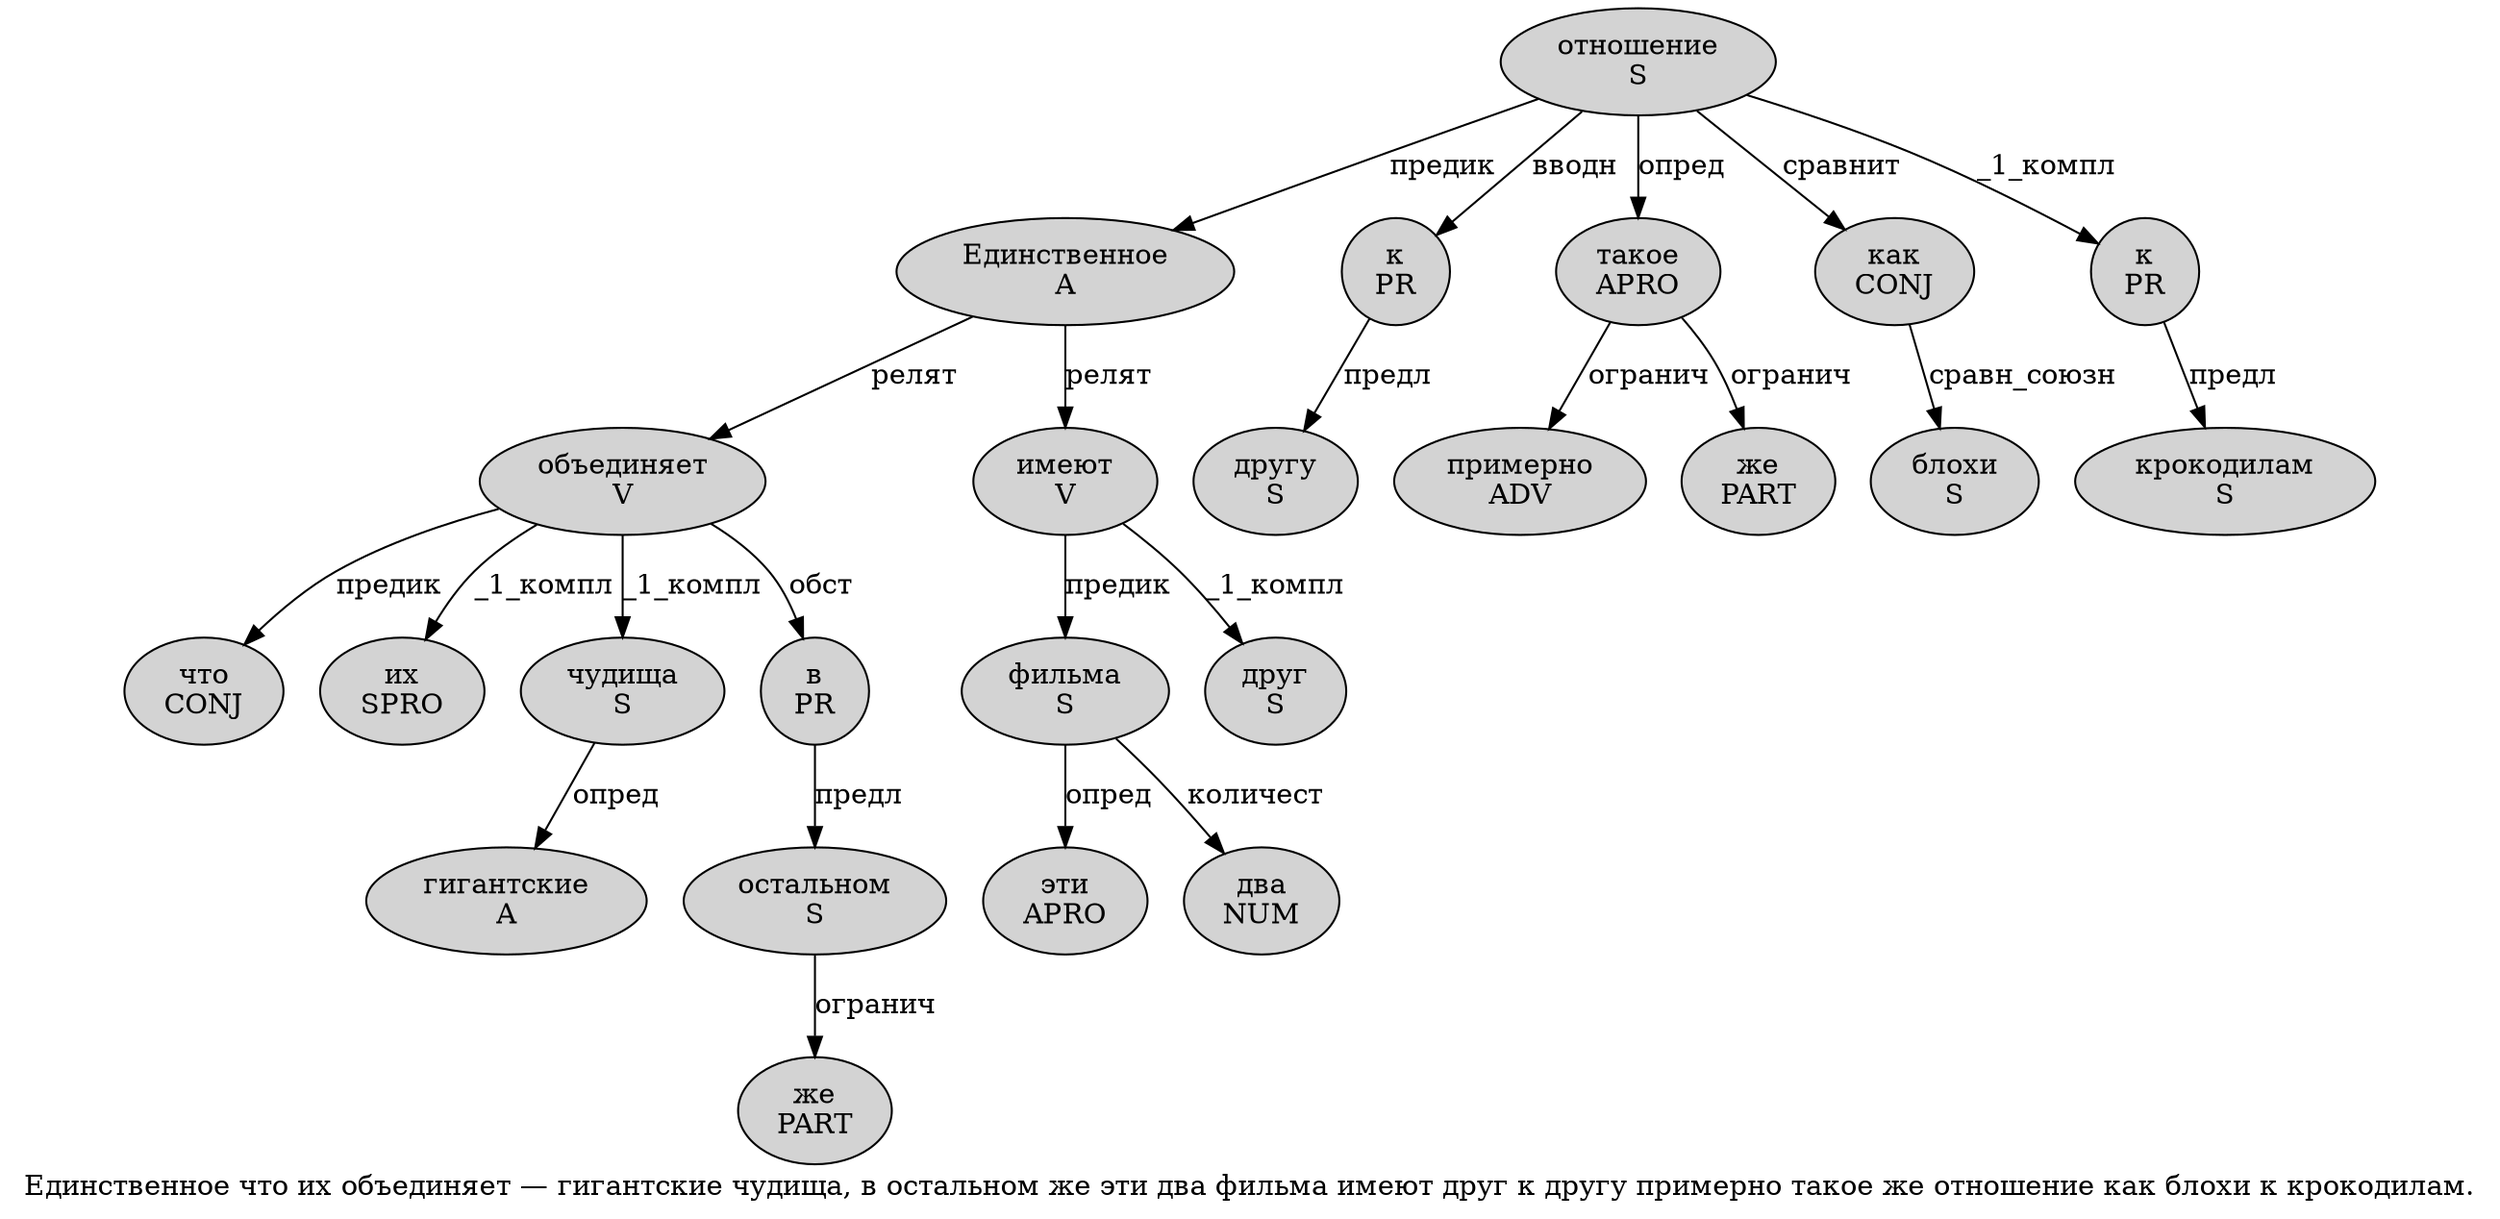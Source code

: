 digraph SENTENCE_4955 {
	graph [label="Единственное что их объединяет — гигантские чудища, в остальном же эти два фильма имеют друг к другу примерно такое же отношение как блохи к крокодилам."]
	node [style=filled]
		0 [label="Единственное
A" color="" fillcolor=lightgray penwidth=1 shape=ellipse]
		1 [label="что
CONJ" color="" fillcolor=lightgray penwidth=1 shape=ellipse]
		2 [label="их
SPRO" color="" fillcolor=lightgray penwidth=1 shape=ellipse]
		3 [label="объединяет
V" color="" fillcolor=lightgray penwidth=1 shape=ellipse]
		5 [label="гигантские
A" color="" fillcolor=lightgray penwidth=1 shape=ellipse]
		6 [label="чудища
S" color="" fillcolor=lightgray penwidth=1 shape=ellipse]
		8 [label="в
PR" color="" fillcolor=lightgray penwidth=1 shape=ellipse]
		9 [label="остальном
S" color="" fillcolor=lightgray penwidth=1 shape=ellipse]
		10 [label="же
PART" color="" fillcolor=lightgray penwidth=1 shape=ellipse]
		11 [label="эти
APRO" color="" fillcolor=lightgray penwidth=1 shape=ellipse]
		12 [label="два
NUM" color="" fillcolor=lightgray penwidth=1 shape=ellipse]
		13 [label="фильма
S" color="" fillcolor=lightgray penwidth=1 shape=ellipse]
		14 [label="имеют
V" color="" fillcolor=lightgray penwidth=1 shape=ellipse]
		15 [label="друг
S" color="" fillcolor=lightgray penwidth=1 shape=ellipse]
		16 [label="к
PR" color="" fillcolor=lightgray penwidth=1 shape=ellipse]
		17 [label="другу
S" color="" fillcolor=lightgray penwidth=1 shape=ellipse]
		18 [label="примерно
ADV" color="" fillcolor=lightgray penwidth=1 shape=ellipse]
		19 [label="такое
APRO" color="" fillcolor=lightgray penwidth=1 shape=ellipse]
		20 [label="же
PART" color="" fillcolor=lightgray penwidth=1 shape=ellipse]
		21 [label="отношение
S" color="" fillcolor=lightgray penwidth=1 shape=ellipse]
		22 [label="как
CONJ" color="" fillcolor=lightgray penwidth=1 shape=ellipse]
		23 [label="блохи
S" color="" fillcolor=lightgray penwidth=1 shape=ellipse]
		24 [label="к
PR" color="" fillcolor=lightgray penwidth=1 shape=ellipse]
		25 [label="крокодилам
S" color="" fillcolor=lightgray penwidth=1 shape=ellipse]
			9 -> 10 [label="огранич"]
			24 -> 25 [label="предл"]
			19 -> 18 [label="огранич"]
			19 -> 20 [label="огранич"]
			14 -> 13 [label="предик"]
			14 -> 15 [label="_1_компл"]
			22 -> 23 [label="сравн_союзн"]
			8 -> 9 [label="предл"]
			0 -> 3 [label="релят"]
			0 -> 14 [label="релят"]
			13 -> 11 [label="опред"]
			13 -> 12 [label="количест"]
			21 -> 0 [label="предик"]
			21 -> 16 [label="вводн"]
			21 -> 19 [label="опред"]
			21 -> 22 [label="сравнит"]
			21 -> 24 [label="_1_компл"]
			3 -> 1 [label="предик"]
			3 -> 2 [label="_1_компл"]
			3 -> 6 [label="_1_компл"]
			3 -> 8 [label="обст"]
			6 -> 5 [label="опред"]
			16 -> 17 [label="предл"]
}